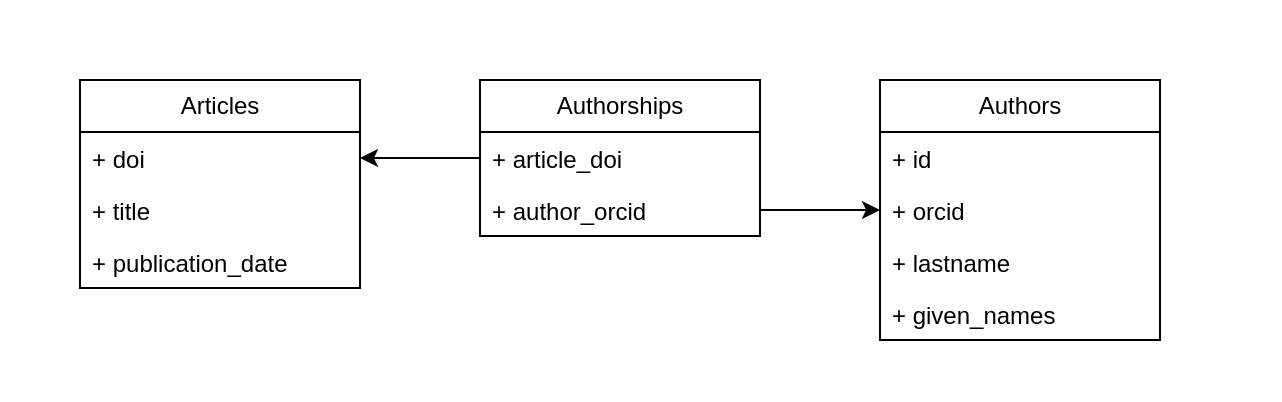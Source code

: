 <mxfile version="24.6.4" type="device">
  <diagram name="Page-1" id="mPmRPW0reXf7nndrgeoz">
    <mxGraphModel dx="2074" dy="1138" grid="1" gridSize="10" guides="1" tooltips="1" connect="0" arrows="1" fold="1" page="1" pageScale="1" pageWidth="1169" pageHeight="827" math="0" shadow="0">
      <root>
        <mxCell id="0" />
        <mxCell id="1" parent="0" />
        <mxCell id="8ZGrFZ3LflNww18F4B2X-1" value="" style="rounded=0;whiteSpace=wrap;html=1;strokeColor=none;" parent="1" vertex="1">
          <mxGeometry x="40" y="120" width="640" height="200" as="geometry" />
        </mxCell>
        <mxCell id="sZc7QKRr_qsFC4JVFLiX-1" value="Articles" style="swimlane;fontStyle=0;childLayout=stackLayout;horizontal=1;startSize=26;fillColor=none;horizontalStack=0;resizeParent=1;resizeParentMax=0;resizeLast=0;collapsible=1;marginBottom=0;whiteSpace=wrap;html=1;" parent="1" vertex="1">
          <mxGeometry x="80" y="160" width="140" height="104" as="geometry" />
        </mxCell>
        <mxCell id="sZc7QKRr_qsFC4JVFLiX-2" value="+ doi" style="text;strokeColor=none;fillColor=none;align=left;verticalAlign=top;spacingLeft=4;spacingRight=4;overflow=hidden;rotatable=0;points=[[0,0.5],[1,0.5]];portConstraint=eastwest;whiteSpace=wrap;html=1;" parent="sZc7QKRr_qsFC4JVFLiX-1" vertex="1">
          <mxGeometry y="26" width="140" height="26" as="geometry" />
        </mxCell>
        <mxCell id="sZc7QKRr_qsFC4JVFLiX-3" value="+ title" style="text;strokeColor=none;fillColor=none;align=left;verticalAlign=top;spacingLeft=4;spacingRight=4;overflow=hidden;rotatable=0;points=[[0,0.5],[1,0.5]];portConstraint=eastwest;whiteSpace=wrap;html=1;" parent="sZc7QKRr_qsFC4JVFLiX-1" vertex="1">
          <mxGeometry y="52" width="140" height="26" as="geometry" />
        </mxCell>
        <mxCell id="sZc7QKRr_qsFC4JVFLiX-4" value="+ publication_date" style="text;strokeColor=none;fillColor=none;align=left;verticalAlign=top;spacingLeft=4;spacingRight=4;overflow=hidden;rotatable=0;points=[[0,0.5],[1,0.5]];portConstraint=eastwest;whiteSpace=wrap;html=1;" parent="sZc7QKRr_qsFC4JVFLiX-1" vertex="1">
          <mxGeometry y="78" width="140" height="26" as="geometry" />
        </mxCell>
        <mxCell id="sZc7QKRr_qsFC4JVFLiX-5" value="Authors" style="swimlane;fontStyle=0;childLayout=stackLayout;horizontal=1;startSize=26;fillColor=none;horizontalStack=0;resizeParent=1;resizeParentMax=0;resizeLast=0;collapsible=1;marginBottom=0;whiteSpace=wrap;html=1;" parent="1" vertex="1">
          <mxGeometry x="480" y="160" width="140" height="130" as="geometry" />
        </mxCell>
        <mxCell id="sZc7QKRr_qsFC4JVFLiX-6" value="+ id" style="text;strokeColor=none;fillColor=none;align=left;verticalAlign=top;spacingLeft=4;spacingRight=4;overflow=hidden;rotatable=0;points=[[0,0.5],[1,0.5]];portConstraint=eastwest;whiteSpace=wrap;html=1;" parent="sZc7QKRr_qsFC4JVFLiX-5" vertex="1">
          <mxGeometry y="26" width="140" height="26" as="geometry" />
        </mxCell>
        <mxCell id="sZc7QKRr_qsFC4JVFLiX-7" value="+ orcid" style="text;strokeColor=none;fillColor=none;align=left;verticalAlign=top;spacingLeft=4;spacingRight=4;overflow=hidden;rotatable=0;points=[[0,0.5],[1,0.5]];portConstraint=eastwest;whiteSpace=wrap;html=1;" parent="sZc7QKRr_qsFC4JVFLiX-5" vertex="1">
          <mxGeometry y="52" width="140" height="26" as="geometry" />
        </mxCell>
        <mxCell id="sZc7QKRr_qsFC4JVFLiX-8" value="+ lastname" style="text;strokeColor=none;fillColor=none;align=left;verticalAlign=top;spacingLeft=4;spacingRight=4;overflow=hidden;rotatable=0;points=[[0,0.5],[1,0.5]];portConstraint=eastwest;whiteSpace=wrap;html=1;" parent="sZc7QKRr_qsFC4JVFLiX-5" vertex="1">
          <mxGeometry y="78" width="140" height="26" as="geometry" />
        </mxCell>
        <mxCell id="sZc7QKRr_qsFC4JVFLiX-9" value="+ given_names" style="text;strokeColor=none;fillColor=none;align=left;verticalAlign=top;spacingLeft=4;spacingRight=4;overflow=hidden;rotatable=0;points=[[0,0.5],[1,0.5]];portConstraint=eastwest;whiteSpace=wrap;html=1;" parent="sZc7QKRr_qsFC4JVFLiX-5" vertex="1">
          <mxGeometry y="104" width="140" height="26" as="geometry" />
        </mxCell>
        <mxCell id="sZc7QKRr_qsFC4JVFLiX-10" value="Authorships" style="swimlane;fontStyle=0;childLayout=stackLayout;horizontal=1;startSize=26;fillColor=none;horizontalStack=0;resizeParent=1;resizeParentMax=0;resizeLast=0;collapsible=1;marginBottom=0;whiteSpace=wrap;html=1;" parent="1" vertex="1">
          <mxGeometry x="280" y="160" width="140" height="78" as="geometry" />
        </mxCell>
        <mxCell id="sZc7QKRr_qsFC4JVFLiX-11" value="+ article_doi" style="text;strokeColor=none;fillColor=none;align=left;verticalAlign=top;spacingLeft=4;spacingRight=4;overflow=hidden;rotatable=0;points=[[0,0.5],[1,0.5]];portConstraint=eastwest;whiteSpace=wrap;html=1;" parent="sZc7QKRr_qsFC4JVFLiX-10" vertex="1">
          <mxGeometry y="26" width="140" height="26" as="geometry" />
        </mxCell>
        <mxCell id="sZc7QKRr_qsFC4JVFLiX-12" value="+ author_&lt;span style=&quot;background-color: initial;&quot;&gt;orcid&lt;/span&gt;" style="text;strokeColor=none;fillColor=none;align=left;verticalAlign=top;spacingLeft=4;spacingRight=4;overflow=hidden;rotatable=0;points=[[0,0.5],[1,0.5]];portConstraint=eastwest;whiteSpace=wrap;html=1;" parent="sZc7QKRr_qsFC4JVFLiX-10" vertex="1">
          <mxGeometry y="52" width="140" height="26" as="geometry" />
        </mxCell>
        <mxCell id="sZc7QKRr_qsFC4JVFLiX-17" style="edgeStyle=orthogonalEdgeStyle;rounded=0;orthogonalLoop=1;jettySize=auto;html=1;" parent="1" source="sZc7QKRr_qsFC4JVFLiX-11" target="sZc7QKRr_qsFC4JVFLiX-2" edge="1">
          <mxGeometry relative="1" as="geometry" />
        </mxCell>
        <mxCell id="sZc7QKRr_qsFC4JVFLiX-18" style="edgeStyle=orthogonalEdgeStyle;rounded=0;orthogonalLoop=1;jettySize=auto;html=1;" parent="1" source="sZc7QKRr_qsFC4JVFLiX-12" target="sZc7QKRr_qsFC4JVFLiX-7" edge="1">
          <mxGeometry relative="1" as="geometry" />
        </mxCell>
      </root>
    </mxGraphModel>
  </diagram>
</mxfile>
